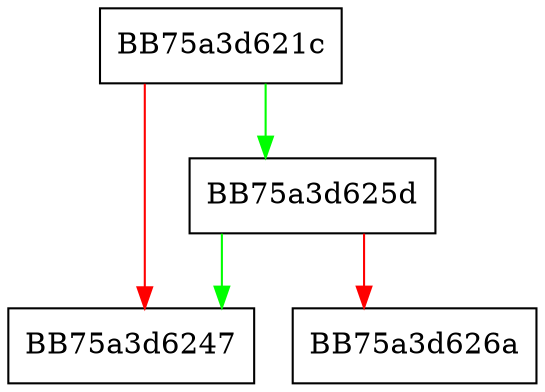 digraph status {
  node [shape="box"];
  graph [splines=ortho];
  BB75a3d621c -> BB75a3d625d [color="green"];
  BB75a3d621c -> BB75a3d6247 [color="red"];
  BB75a3d625d -> BB75a3d6247 [color="green"];
  BB75a3d625d -> BB75a3d626a [color="red"];
}